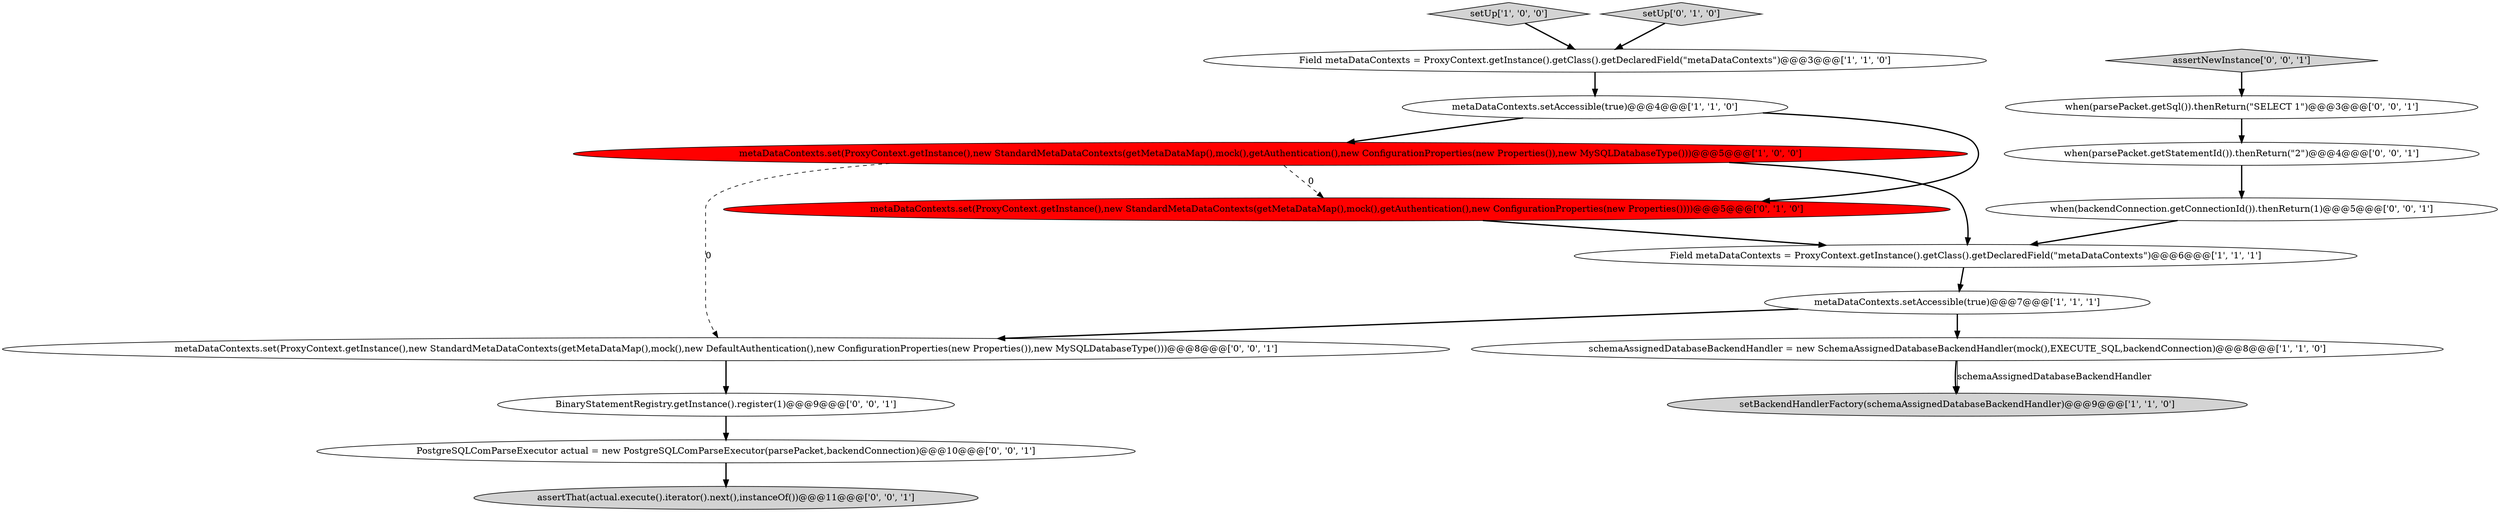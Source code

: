 digraph {
4 [style = filled, label = "setBackendHandlerFactory(schemaAssignedDatabaseBackendHandler)@@@9@@@['1', '1', '0']", fillcolor = lightgray, shape = ellipse image = "AAA0AAABBB1BBB"];
5 [style = filled, label = "metaDataContexts.set(ProxyContext.getInstance(),new StandardMetaDataContexts(getMetaDataMap(),mock(),getAuthentication(),new ConfigurationProperties(new Properties()),new MySQLDatabaseType()))@@@5@@@['1', '0', '0']", fillcolor = red, shape = ellipse image = "AAA1AAABBB1BBB"];
14 [style = filled, label = "when(backendConnection.getConnectionId()).thenReturn(1)@@@5@@@['0', '0', '1']", fillcolor = white, shape = ellipse image = "AAA0AAABBB3BBB"];
10 [style = filled, label = "BinaryStatementRegistry.getInstance().register(1)@@@9@@@['0', '0', '1']", fillcolor = white, shape = ellipse image = "AAA0AAABBB3BBB"];
1 [style = filled, label = "Field metaDataContexts = ProxyContext.getInstance().getClass().getDeclaredField(\"metaDataContexts\")@@@3@@@['1', '1', '0']", fillcolor = white, shape = ellipse image = "AAA0AAABBB1BBB"];
0 [style = filled, label = "setUp['1', '0', '0']", fillcolor = lightgray, shape = diamond image = "AAA0AAABBB1BBB"];
16 [style = filled, label = "assertNewInstance['0', '0', '1']", fillcolor = lightgray, shape = diamond image = "AAA0AAABBB3BBB"];
3 [style = filled, label = "metaDataContexts.setAccessible(true)@@@7@@@['1', '1', '1']", fillcolor = white, shape = ellipse image = "AAA0AAABBB1BBB"];
17 [style = filled, label = "metaDataContexts.set(ProxyContext.getInstance(),new StandardMetaDataContexts(getMetaDataMap(),mock(),new DefaultAuthentication(),new ConfigurationProperties(new Properties()),new MySQLDatabaseType()))@@@8@@@['0', '0', '1']", fillcolor = white, shape = ellipse image = "AAA0AAABBB3BBB"];
15 [style = filled, label = "assertThat(actual.execute().iterator().next(),instanceOf())@@@11@@@['0', '0', '1']", fillcolor = lightgray, shape = ellipse image = "AAA0AAABBB3BBB"];
8 [style = filled, label = "metaDataContexts.set(ProxyContext.getInstance(),new StandardMetaDataContexts(getMetaDataMap(),mock(),getAuthentication(),new ConfigurationProperties(new Properties())))@@@5@@@['0', '1', '0']", fillcolor = red, shape = ellipse image = "AAA1AAABBB2BBB"];
12 [style = filled, label = "when(parsePacket.getSql()).thenReturn(\"SELECT 1\")@@@3@@@['0', '0', '1']", fillcolor = white, shape = ellipse image = "AAA0AAABBB3BBB"];
9 [style = filled, label = "setUp['0', '1', '0']", fillcolor = lightgray, shape = diamond image = "AAA0AAABBB2BBB"];
6 [style = filled, label = "Field metaDataContexts = ProxyContext.getInstance().getClass().getDeclaredField(\"metaDataContexts\")@@@6@@@['1', '1', '1']", fillcolor = white, shape = ellipse image = "AAA0AAABBB1BBB"];
7 [style = filled, label = "schemaAssignedDatabaseBackendHandler = new SchemaAssignedDatabaseBackendHandler(mock(),EXECUTE_SQL,backendConnection)@@@8@@@['1', '1', '0']", fillcolor = white, shape = ellipse image = "AAA0AAABBB1BBB"];
2 [style = filled, label = "metaDataContexts.setAccessible(true)@@@4@@@['1', '1', '0']", fillcolor = white, shape = ellipse image = "AAA0AAABBB1BBB"];
11 [style = filled, label = "when(parsePacket.getStatementId()).thenReturn(\"2\")@@@4@@@['0', '0', '1']", fillcolor = white, shape = ellipse image = "AAA0AAABBB3BBB"];
13 [style = filled, label = "PostgreSQLComParseExecutor actual = new PostgreSQLComParseExecutor(parsePacket,backendConnection)@@@10@@@['0', '0', '1']", fillcolor = white, shape = ellipse image = "AAA0AAABBB3BBB"];
17->10 [style = bold, label=""];
6->3 [style = bold, label=""];
11->14 [style = bold, label=""];
12->11 [style = bold, label=""];
8->6 [style = bold, label=""];
7->4 [style = bold, label=""];
7->4 [style = solid, label="schemaAssignedDatabaseBackendHandler"];
5->17 [style = dashed, label="0"];
5->6 [style = bold, label=""];
10->13 [style = bold, label=""];
3->7 [style = bold, label=""];
0->1 [style = bold, label=""];
5->8 [style = dashed, label="0"];
3->17 [style = bold, label=""];
1->2 [style = bold, label=""];
13->15 [style = bold, label=""];
9->1 [style = bold, label=""];
16->12 [style = bold, label=""];
14->6 [style = bold, label=""];
2->8 [style = bold, label=""];
2->5 [style = bold, label=""];
}
